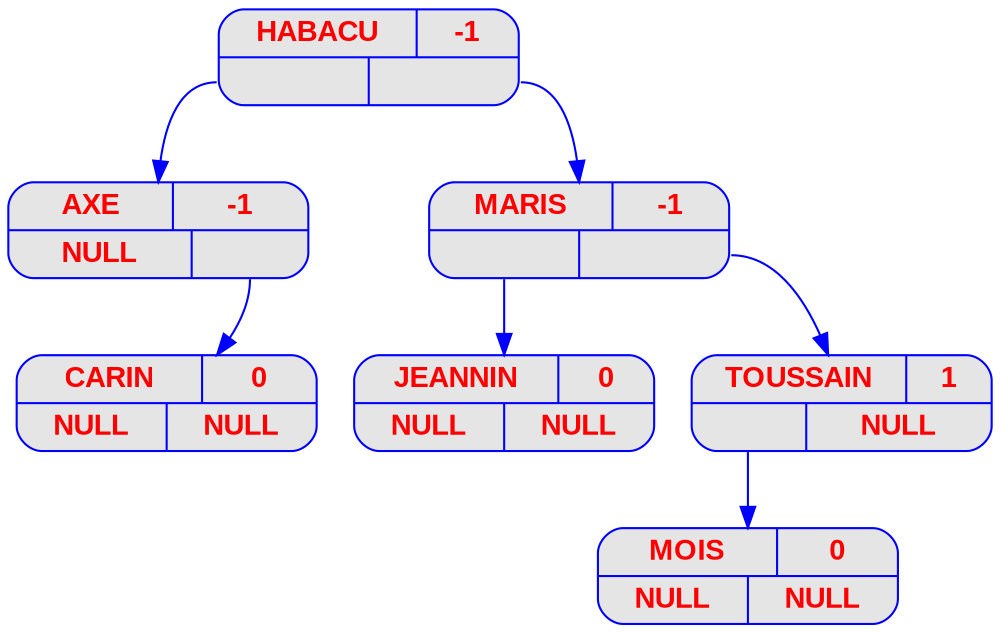 digraph prenoms {
	node [
		fontname  = "Arial bold" 
		fontsize  = "14"
		fontcolor = "red"
		style     = "rounded, filled"
		shape     = "record"
		fillcolor = "grey90"
		color     = "blue"
		width     = "2"
	]

	edge [
		color     = "blue"
	]

	HABACU [label = "{{<c> HABACU | <b> -1} | { <g> | <d>}}"];
	HABACU:g -> AXE;
	AXE [label = "{{<c> AXE | <b> -1} | { <g> | <d>}}"];
	AXE [label = "{{<c> AXE | <b> -1} | { <g> NULL | <d> }}"];
	AXE:d -> CARIN;
	CARIN [label = "{{<c> CARIN | <b> 0} | { <g> | <d>}}"];
	CARIN [label = "{{<c> CARIN | <b> 0} | { <g> NULL | <d> NULL}}"];
	HABACU:d -> MARIS;
	MARIS [label = "{{<c> MARIS | <b> -1} | { <g> | <d>}}"];
	MARIS:g -> JEANNIN;
	JEANNIN [label = "{{<c> JEANNIN | <b> 0} | { <g> | <d>}}"];
	JEANNIN [label = "{{<c> JEANNIN | <b> 0} | { <g> NULL | <d> NULL}}"];
	MARIS:d -> TOUSSAIN;
	TOUSSAIN [label = "{{<c> TOUSSAIN | <b> 1} | { <g> | <d>}}"];
	TOUSSAIN [label = "{{<c> TOUSSAIN | <b> 1} | { <g> | <d> NULL}}"];
	TOUSSAIN:g -> MOIS;
	MOIS [label = "{{<c> MOIS | <b> 0} | { <g> | <d>}}"];
	MOIS [label = "{{<c> MOIS | <b> 0} | { <g> NULL | <d> NULL}}"];
}
